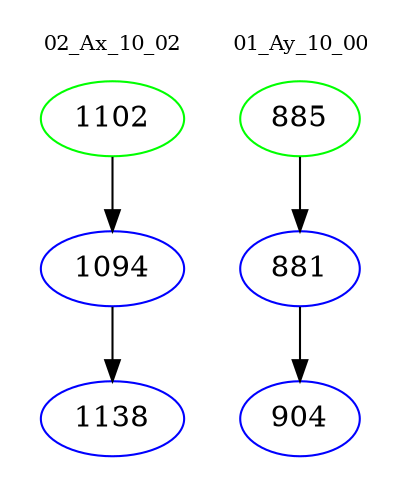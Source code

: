 digraph{
subgraph cluster_0 {
color = white
label = "02_Ax_10_02";
fontsize=10;
T0_1102 [label="1102", color="green"]
T0_1102 -> T0_1094 [color="black"]
T0_1094 [label="1094", color="blue"]
T0_1094 -> T0_1138 [color="black"]
T0_1138 [label="1138", color="blue"]
}
subgraph cluster_1 {
color = white
label = "01_Ay_10_00";
fontsize=10;
T1_885 [label="885", color="green"]
T1_885 -> T1_881 [color="black"]
T1_881 [label="881", color="blue"]
T1_881 -> T1_904 [color="black"]
T1_904 [label="904", color="blue"]
}
}
